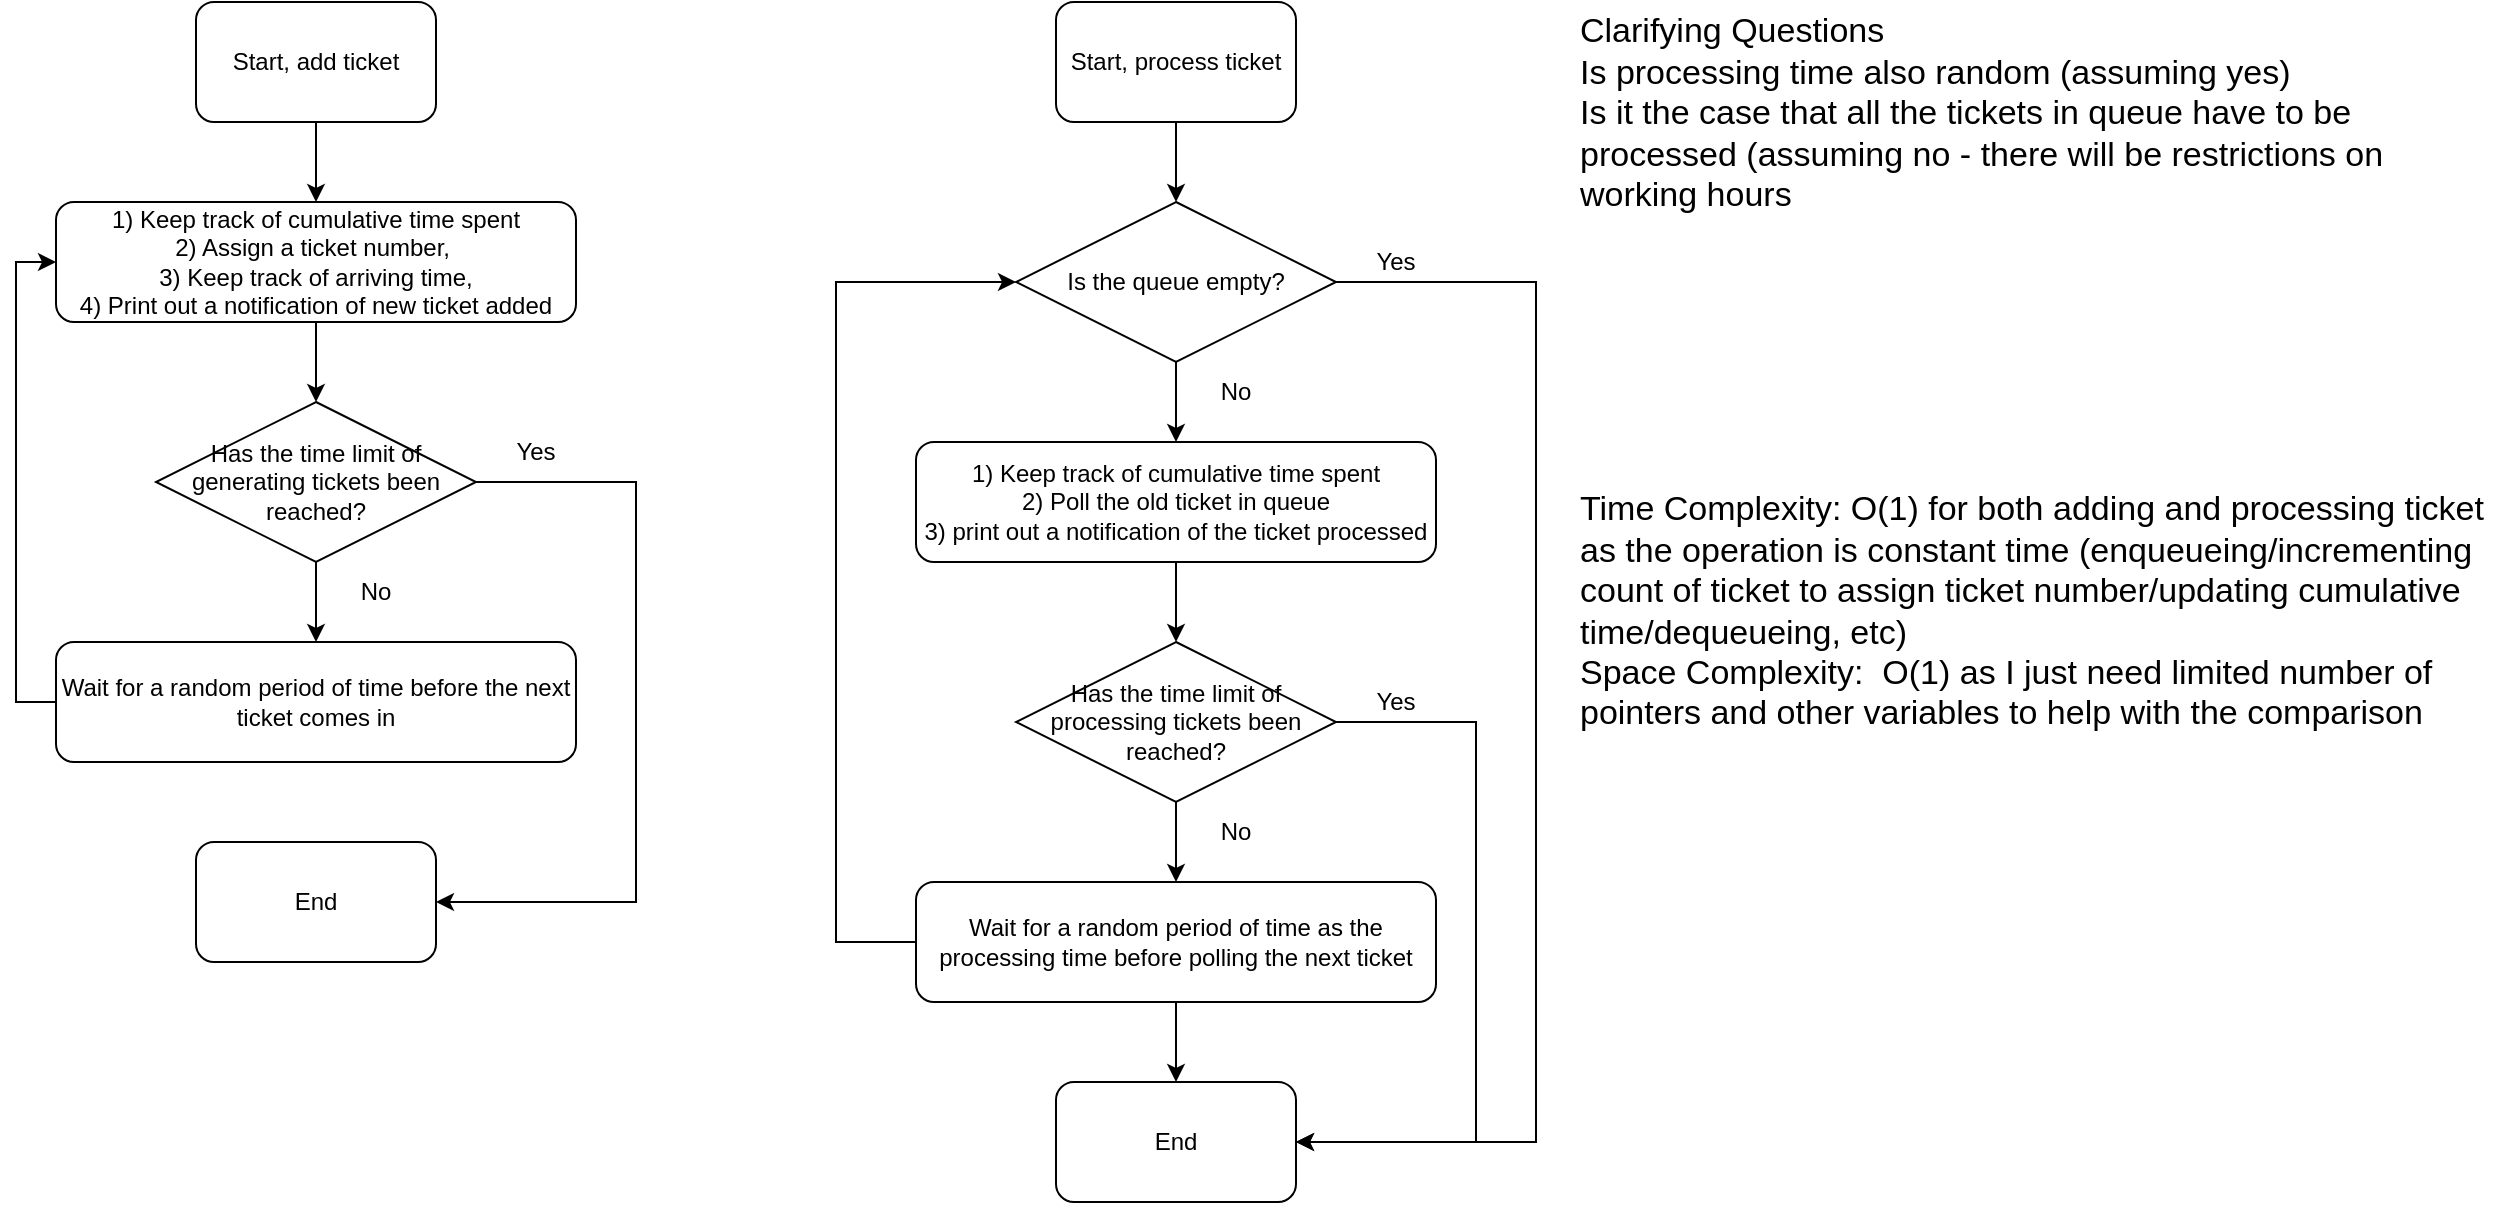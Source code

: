 <mxfile version="24.3.1" type="github">
  <diagram name="Page-1" id="MYMejc5LSoNY-5G42k-A">
    <mxGraphModel dx="1434" dy="772" grid="1" gridSize="10" guides="1" tooltips="1" connect="1" arrows="1" fold="1" page="1" pageScale="1" pageWidth="850" pageHeight="1100" math="0" shadow="0">
      <root>
        <mxCell id="0" />
        <mxCell id="1" parent="0" />
        <mxCell id="5uqjTBUI3vPRA6_tNVrU-1" style="edgeStyle=orthogonalEdgeStyle;rounded=0;orthogonalLoop=1;jettySize=auto;html=1;exitX=0.5;exitY=1;exitDx=0;exitDy=0;entryX=0.5;entryY=0;entryDx=0;entryDy=0;" edge="1" parent="1" source="5uqjTBUI3vPRA6_tNVrU-2">
          <mxGeometry relative="1" as="geometry">
            <mxPoint x="240" y="180" as="targetPoint" />
          </mxGeometry>
        </mxCell>
        <mxCell id="5uqjTBUI3vPRA6_tNVrU-2" value="Start, add ticket" style="rounded=1;whiteSpace=wrap;html=1;" vertex="1" parent="1">
          <mxGeometry x="180" y="80" width="120" height="60" as="geometry" />
        </mxCell>
        <mxCell id="5uqjTBUI3vPRA6_tNVrU-19" value="&lt;font style=&quot;font-size: 17px;&quot;&gt;Clarifying Questions&lt;/font&gt;&lt;div style=&quot;&quot;&gt;&lt;span style=&quot;background-color: initial; font-size: 17px;&quot;&gt;Is processing time also random (assuming yes)&lt;/span&gt;&lt;/div&gt;&lt;div style=&quot;&quot;&gt;&lt;span style=&quot;background-color: initial; font-size: 17px;&quot;&gt;Is it the case that all the tickets in queue have to be processed (assuming no - there will be restrictions on working hours&lt;/span&gt;&lt;/div&gt;&lt;div style=&quot;&quot;&gt;&lt;span style=&quot;font-size: 0px; color: rgba(0, 0, 0, 0); font-family: monospace; text-wrap: nowrap; background-color: initial;&quot;&gt;Does3CmxGraphModel%3E%3Croot%3E%3CmxCell%20id%3D%220%22%2F%3E%3CmxCell%20id%3D%221%22%20parent%3D%220%22%2F%3E%3CmxCell%20id%3D%222%22%20value%3D%22%26lt%3Bspan%20style%3D%26quot%3Bfont-size%3A%2017px%3B%26quot%3B%26gt%3BTime%20Complexity%3A%20O(n)%20as%20we%20traverse%20through%20the%20list%26lt%3B%2Fspan%26gt%3B%26lt%3Bdiv%26gt%3B%26lt%3Bspan%20style%3D%26quot%3Bfont-size%3A%2017px%3B%26quot%3B%26gt%3BSpace%20Complexity%3A%26amp%3Bnbsp%3B%20O(1)%20as%20I%20just%20need%20three%20pointers%20(prev%2Fcurrent%2Fnext)%26lt%3Bbr%26gt%3B%26lt%3B%2Fspan%26gt%3B%26lt%3B%2Fdiv%26gt%3B%22%20style%3D%22text%3Bhtml%3D1%3Balign%3Dleft%3BverticalAlign%3Dmiddle%3BwhiteSpace%3Dwrap%3Brounded%3D0%3B%22%20vertex%3D%221%22%20parent%3D%221%22%3E%3CmxGeometry%20x%3D%2252%22%20y%3D%22680%22%20width%3D%22460%22%20height%3D%2285%22%20as%3D%22geometry%22%2F%3E%3C%2FmxCell%3E%3C%2Froot%3E%3C%2FmxGraphModel%3E&lt;/span&gt;&lt;/div&gt;" style="text;html=1;align=left;verticalAlign=middle;whiteSpace=wrap;rounded=0;" vertex="1" parent="1">
          <mxGeometry x="870" y="100" width="460" height="85" as="geometry" />
        </mxCell>
        <mxCell id="5uqjTBUI3vPRA6_tNVrU-20" value="&lt;span style=&quot;font-size: 17px;&quot;&gt;Time Complexity: O(1) for both adding and processing ticket as the operation is constant time (enqueueing/incrementing count of ticket to assign ticket number/updating cumulative time/dequeueing, etc)&amp;nbsp;&lt;/span&gt;&lt;div&gt;&lt;span style=&quot;font-size: 17px;&quot;&gt;Space Complexity:&amp;nbsp; O(1) as I just need limited number of pointers and other variables to help with the comparison&lt;br&gt;&lt;/span&gt;&lt;/div&gt;" style="text;html=1;align=left;verticalAlign=middle;whiteSpace=wrap;rounded=0;" vertex="1" parent="1">
          <mxGeometry x="870" y="330" width="460" height="110" as="geometry" />
        </mxCell>
        <mxCell id="5uqjTBUI3vPRA6_tNVrU-25" value="" style="edgeStyle=orthogonalEdgeStyle;rounded=0;orthogonalLoop=1;jettySize=auto;html=1;" edge="1" parent="1" source="5uqjTBUI3vPRA6_tNVrU-21" target="5uqjTBUI3vPRA6_tNVrU-22">
          <mxGeometry relative="1" as="geometry" />
        </mxCell>
        <mxCell id="5uqjTBUI3vPRA6_tNVrU-21" value="&lt;span style=&quot;background-color: initial;&quot;&gt;1) Keep track of cumulative time spent&lt;/span&gt;&lt;div&gt;&lt;div&gt;2) Assign a ticket number,&amp;nbsp;&lt;/div&gt;&lt;div&gt;3) Keep track of arriving time,&lt;/div&gt;&lt;div&gt;4) Print out a notification of new ticket added&lt;/div&gt;&lt;/div&gt;" style="rounded=1;whiteSpace=wrap;html=1;" vertex="1" parent="1">
          <mxGeometry x="110" y="180" width="260" height="60" as="geometry" />
        </mxCell>
        <mxCell id="5uqjTBUI3vPRA6_tNVrU-26" value="" style="edgeStyle=orthogonalEdgeStyle;rounded=0;orthogonalLoop=1;jettySize=auto;html=1;" edge="1" parent="1" source="5uqjTBUI3vPRA6_tNVrU-22" target="5uqjTBUI3vPRA6_tNVrU-23">
          <mxGeometry relative="1" as="geometry" />
        </mxCell>
        <mxCell id="5uqjTBUI3vPRA6_tNVrU-30" style="edgeStyle=orthogonalEdgeStyle;rounded=0;orthogonalLoop=1;jettySize=auto;html=1;exitX=1;exitY=0.5;exitDx=0;exitDy=0;entryX=1;entryY=0.5;entryDx=0;entryDy=0;" edge="1" parent="1" source="5uqjTBUI3vPRA6_tNVrU-22" target="5uqjTBUI3vPRA6_tNVrU-28">
          <mxGeometry relative="1" as="geometry">
            <Array as="points">
              <mxPoint x="400" y="320" />
              <mxPoint x="400" y="530" />
            </Array>
          </mxGeometry>
        </mxCell>
        <mxCell id="5uqjTBUI3vPRA6_tNVrU-22" value="Has the time limit of generating tickets been reached?" style="rhombus;whiteSpace=wrap;html=1;" vertex="1" parent="1">
          <mxGeometry x="160" y="280" width="160" height="80" as="geometry" />
        </mxCell>
        <mxCell id="5uqjTBUI3vPRA6_tNVrU-27" style="edgeStyle=orthogonalEdgeStyle;rounded=0;orthogonalLoop=1;jettySize=auto;html=1;exitX=0;exitY=0.5;exitDx=0;exitDy=0;entryX=0;entryY=0.5;entryDx=0;entryDy=0;" edge="1" parent="1" source="5uqjTBUI3vPRA6_tNVrU-23" target="5uqjTBUI3vPRA6_tNVrU-21">
          <mxGeometry relative="1" as="geometry" />
        </mxCell>
        <mxCell id="5uqjTBUI3vPRA6_tNVrU-23" value="Wait for a random period of time before the next ticket comes in" style="rounded=1;whiteSpace=wrap;html=1;" vertex="1" parent="1">
          <mxGeometry x="110" y="400" width="260" height="60" as="geometry" />
        </mxCell>
        <mxCell id="5uqjTBUI3vPRA6_tNVrU-28" value="End" style="rounded=1;whiteSpace=wrap;html=1;" vertex="1" parent="1">
          <mxGeometry x="180" y="500" width="120" height="60" as="geometry" />
        </mxCell>
        <mxCell id="5uqjTBUI3vPRA6_tNVrU-31" value="Yes" style="text;html=1;align=center;verticalAlign=middle;whiteSpace=wrap;rounded=0;" vertex="1" parent="1">
          <mxGeometry x="320" y="290" width="60" height="30" as="geometry" />
        </mxCell>
        <mxCell id="5uqjTBUI3vPRA6_tNVrU-32" value="No" style="text;html=1;align=center;verticalAlign=middle;whiteSpace=wrap;rounded=0;" vertex="1" parent="1">
          <mxGeometry x="240" y="360" width="60" height="30" as="geometry" />
        </mxCell>
        <mxCell id="5uqjTBUI3vPRA6_tNVrU-33" style="edgeStyle=orthogonalEdgeStyle;rounded=0;orthogonalLoop=1;jettySize=auto;html=1;exitX=0.5;exitY=1;exitDx=0;exitDy=0;entryX=0.5;entryY=0;entryDx=0;entryDy=0;" edge="1" parent="1" source="5uqjTBUI3vPRA6_tNVrU-34">
          <mxGeometry relative="1" as="geometry">
            <mxPoint x="670" y="180" as="targetPoint" />
          </mxGeometry>
        </mxCell>
        <mxCell id="5uqjTBUI3vPRA6_tNVrU-34" value="Start, process ticket" style="rounded=1;whiteSpace=wrap;html=1;" vertex="1" parent="1">
          <mxGeometry x="610" y="80" width="120" height="60" as="geometry" />
        </mxCell>
        <mxCell id="5uqjTBUI3vPRA6_tNVrU-53" value="" style="edgeStyle=orthogonalEdgeStyle;rounded=0;orthogonalLoop=1;jettySize=auto;html=1;" edge="1" parent="1" source="5uqjTBUI3vPRA6_tNVrU-36" target="5uqjTBUI3vPRA6_tNVrU-49">
          <mxGeometry relative="1" as="geometry" />
        </mxCell>
        <mxCell id="5uqjTBUI3vPRA6_tNVrU-57" style="edgeStyle=orthogonalEdgeStyle;rounded=0;orthogonalLoop=1;jettySize=auto;html=1;exitX=0;exitY=0.5;exitDx=0;exitDy=0;entryX=0;entryY=0.5;entryDx=0;entryDy=0;" edge="1" parent="1" source="5uqjTBUI3vPRA6_tNVrU-36" target="5uqjTBUI3vPRA6_tNVrU-39">
          <mxGeometry relative="1" as="geometry">
            <Array as="points">
              <mxPoint x="500" y="550" />
              <mxPoint x="500" y="220" />
            </Array>
          </mxGeometry>
        </mxCell>
        <mxCell id="5uqjTBUI3vPRA6_tNVrU-36" value="Wait for a random period of time as the processing time before polling the next ticket" style="rounded=1;whiteSpace=wrap;html=1;" vertex="1" parent="1">
          <mxGeometry x="540" y="520" width="260" height="60" as="geometry" />
        </mxCell>
        <mxCell id="5uqjTBUI3vPRA6_tNVrU-45" value="" style="edgeStyle=orthogonalEdgeStyle;rounded=0;orthogonalLoop=1;jettySize=auto;html=1;" edge="1" parent="1" source="5uqjTBUI3vPRA6_tNVrU-39" target="5uqjTBUI3vPRA6_tNVrU-41">
          <mxGeometry relative="1" as="geometry" />
        </mxCell>
        <mxCell id="5uqjTBUI3vPRA6_tNVrU-39" value="Is the queue empty?" style="rhombus;whiteSpace=wrap;html=1;" vertex="1" parent="1">
          <mxGeometry x="590" y="180" width="160" height="80" as="geometry" />
        </mxCell>
        <mxCell id="5uqjTBUI3vPRA6_tNVrU-48" value="" style="edgeStyle=orthogonalEdgeStyle;rounded=0;orthogonalLoop=1;jettySize=auto;html=1;" edge="1" parent="1" source="5uqjTBUI3vPRA6_tNVrU-41" target="5uqjTBUI3vPRA6_tNVrU-47">
          <mxGeometry relative="1" as="geometry" />
        </mxCell>
        <mxCell id="5uqjTBUI3vPRA6_tNVrU-41" value="&lt;span style=&quot;background-color: initial;&quot;&gt;1) Keep track of cumulative time spent&lt;/span&gt;&lt;div&gt;&lt;div&gt;2) Poll the old ticket in queue&lt;/div&gt;&lt;div&gt;3) print out a notification of the ticket processed&lt;/div&gt;&lt;/div&gt;" style="rounded=1;whiteSpace=wrap;html=1;" vertex="1" parent="1">
          <mxGeometry x="540" y="300" width="260" height="60" as="geometry" />
        </mxCell>
        <mxCell id="5uqjTBUI3vPRA6_tNVrU-44" value="No" style="text;html=1;align=center;verticalAlign=middle;whiteSpace=wrap;rounded=0;" vertex="1" parent="1">
          <mxGeometry x="670" y="260" width="60" height="30" as="geometry" />
        </mxCell>
        <mxCell id="5uqjTBUI3vPRA6_tNVrU-50" value="" style="edgeStyle=orthogonalEdgeStyle;rounded=0;orthogonalLoop=1;jettySize=auto;html=1;" edge="1" parent="1" source="5uqjTBUI3vPRA6_tNVrU-47" target="5uqjTBUI3vPRA6_tNVrU-36">
          <mxGeometry relative="1" as="geometry" />
        </mxCell>
        <mxCell id="5uqjTBUI3vPRA6_tNVrU-55" style="edgeStyle=orthogonalEdgeStyle;rounded=0;orthogonalLoop=1;jettySize=auto;html=1;exitX=1;exitY=0.5;exitDx=0;exitDy=0;entryX=1;entryY=0.5;entryDx=0;entryDy=0;" edge="1" parent="1" source="5uqjTBUI3vPRA6_tNVrU-47" target="5uqjTBUI3vPRA6_tNVrU-49">
          <mxGeometry relative="1" as="geometry">
            <Array as="points">
              <mxPoint x="820" y="440" />
              <mxPoint x="820" y="650" />
            </Array>
          </mxGeometry>
        </mxCell>
        <mxCell id="5uqjTBUI3vPRA6_tNVrU-47" value="Has the time limit of processing tickets been reached?" style="rhombus;whiteSpace=wrap;html=1;" vertex="1" parent="1">
          <mxGeometry x="590" y="400" width="160" height="80" as="geometry" />
        </mxCell>
        <mxCell id="5uqjTBUI3vPRA6_tNVrU-49" value="End" style="rounded=1;whiteSpace=wrap;html=1;" vertex="1" parent="1">
          <mxGeometry x="610" y="620" width="120" height="60" as="geometry" />
        </mxCell>
        <mxCell id="5uqjTBUI3vPRA6_tNVrU-51" value="No" style="text;html=1;align=center;verticalAlign=middle;whiteSpace=wrap;rounded=0;" vertex="1" parent="1">
          <mxGeometry x="670" y="480" width="60" height="30" as="geometry" />
        </mxCell>
        <mxCell id="5uqjTBUI3vPRA6_tNVrU-52" value="" style="endArrow=classic;html=1;rounded=0;entryX=1;entryY=0.5;entryDx=0;entryDy=0;exitX=1;exitY=0.5;exitDx=0;exitDy=0;" edge="1" parent="1" source="5uqjTBUI3vPRA6_tNVrU-39" target="5uqjTBUI3vPRA6_tNVrU-49">
          <mxGeometry width="50" height="50" relative="1" as="geometry">
            <mxPoint x="760" y="230" as="sourcePoint" />
            <mxPoint x="450" y="400" as="targetPoint" />
            <Array as="points">
              <mxPoint x="850" y="220" />
              <mxPoint x="850" y="430" />
              <mxPoint x="850" y="650" />
            </Array>
          </mxGeometry>
        </mxCell>
        <mxCell id="5uqjTBUI3vPRA6_tNVrU-54" value="Yes" style="text;html=1;align=center;verticalAlign=middle;whiteSpace=wrap;rounded=0;" vertex="1" parent="1">
          <mxGeometry x="750" y="195" width="60" height="30" as="geometry" />
        </mxCell>
        <mxCell id="5uqjTBUI3vPRA6_tNVrU-56" value="Yes" style="text;html=1;align=center;verticalAlign=middle;whiteSpace=wrap;rounded=0;" vertex="1" parent="1">
          <mxGeometry x="750" y="415" width="60" height="30" as="geometry" />
        </mxCell>
      </root>
    </mxGraphModel>
  </diagram>
</mxfile>
